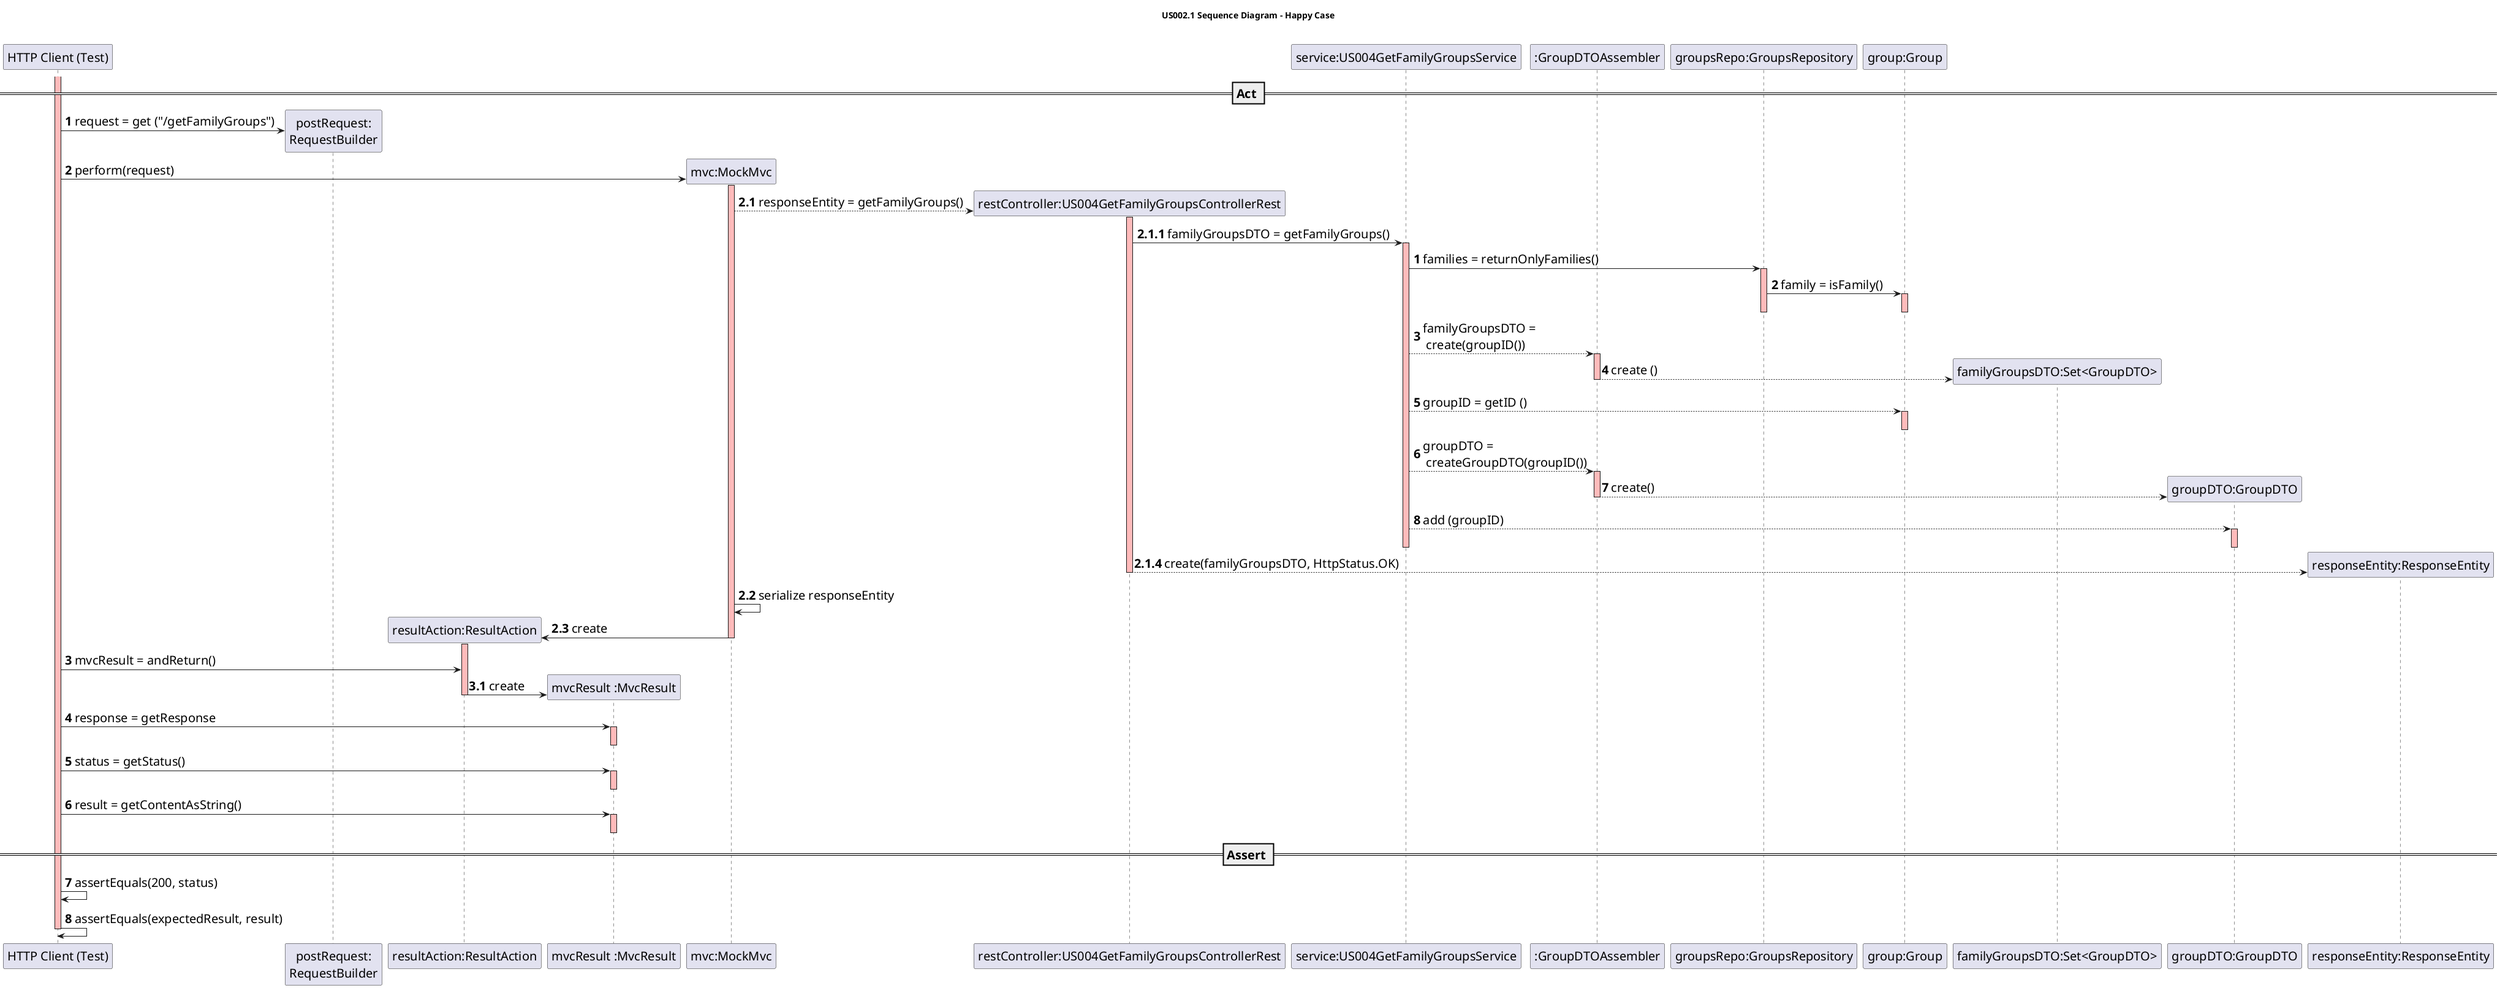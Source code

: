 @startuml

skinparam DefaultFontSize 20

title US002.1 Sequence Diagram - Happy Case

participant "HTTP Client (Test)"
participant "postRequest:\nRequestBuilder"
participant "resultAction:ResultAction"
participant "mvcResult :MvcResult"
participant "mvc:MockMvc"
participant "restController:US004GetFamilyGroupsControllerRest"
participant "service:US004GetFamilyGroupsService"
participant ":GroupDTOAssembler"
participant "groupsRepo:GroupsRepository"


autonumber
activate "HTTP Client (Test)" #FFBBBB

== Act ==

create "postRequest:\nRequestBuilder"
"HTTP Client (Test)" -> "postRequest:\nRequestBuilder" : request = get ("/getFamilyGroups")
create "mvc:MockMvc"
"HTTP Client (Test)" -> "mvc:MockMvc" : perform(request)
activate "mvc:MockMvc"  #FFBBBB

autonumber 2.1
create "restController:US004GetFamilyGroupsControllerRest"
"mvc:MockMvc"-->"restController:US004GetFamilyGroupsControllerRest" :responseEntity = getFamilyGroups()

autonumber 2.1.1
activate "restController:US004GetFamilyGroupsControllerRest" #FFBBBB
"restController:US004GetFamilyGroupsControllerRest" -> "service:US004GetFamilyGroupsService": familyGroupsDTO = getFamilyGroups()
activate "service:US004GetFamilyGroupsService" #FFBBBB

autonumber
"service:US004GetFamilyGroupsService" -> "groupsRepo:GroupsRepository" : families = returnOnlyFamilies()
activate "groupsRepo:GroupsRepository" #FFBBBB

participant "group:Group"




"groupsRepo:GroupsRepository" -> "group:Group" : family = isFamily()
activate "group:Group" #FFBBBB
deactivate "group:Group"
deactivate "groupsRepo:GroupsRepository"
"service:US004GetFamilyGroupsService" --> ":GroupDTOAssembler" : familyGroupsDTO = \n create(groupID())
activate ":GroupDTOAssembler" #FFBBBB
create "familyGroupsDTO:Set<GroupDTO>"
":GroupDTOAssembler" --> "familyGroupsDTO:Set<GroupDTO>" : create ()
deactivate ":GroupDTOAssembler" #FFBBBB
"service:US004GetFamilyGroupsService" --> "group:Group" : groupID = getID ()
activate "group:Group" #FFBBBB
deactivate "group:Group"
"service:US004GetFamilyGroupsService" --> ":GroupDTOAssembler" : groupDTO = \n createGroupDTO(groupID())

activate ":GroupDTOAssembler" #FFBBBB
create "groupDTO:GroupDTO"
":GroupDTOAssembler" --> "groupDTO:GroupDTO" :create()
deactivate ":GroupDTOAssembler" #FFBBBB
"service:US004GetFamilyGroupsService" --> "groupDTO:GroupDTO" : add (groupID)

activate "groupDTO:GroupDTO" #FFBBBB
deactivate "groupDTO:GroupDTO" #FFBBBB

deactivate "service:US004GetFamilyGroupsService"


autonumber 2.1.4
create "responseEntity:ResponseEntity"
"restController:US004GetFamilyGroupsControllerRest" --> "responseEntity:ResponseEntity": create(familyGroupsDTO, HttpStatus.OK)

deactivate "restController:US004GetFamilyGroupsControllerRest"

autonumber 2.2
"mvc:MockMvc" -> "mvc:MockMvc": serialize responseEntity

autonumber 2.3
create "resultAction:ResultAction"
"mvc:MockMvc" -> "resultAction:ResultAction" : create
activate "resultAction:ResultAction" #FFBBBB
deactivate "mvc:MockMvc"

autonumber 3

"HTTP Client (Test)" -> "resultAction:ResultAction" : mvcResult = andReturn()

create "mvcResult :MvcResult"
autonumber 3.1
"resultAction:ResultAction" -> "mvcResult :MvcResult" : create
deactivate "resultAction:ResultAction"

autonumber 4
"HTTP Client (Test)" -> "mvcResult :MvcResult" : response = getResponse
activate "mvcResult :MvcResult" #FFBBBB
deactivate "mvcResult :MvcResult"

"HTTP Client (Test)" -> "mvcResult :MvcResult" : status = getStatus()
activate "mvcResult :MvcResult" #FFBBBB
deactivate "mvcResult :MvcResult"

"HTTP Client (Test)" -> "mvcResult :MvcResult" : result = getContentAsString()
activate "mvcResult :MvcResult" #FFBBBB
deactivate "mvcResult :MvcResult"

== Assert ==
"HTTP Client (Test)" -> "HTTP Client (Test)" : assertEquals(200, status)
"HTTP Client (Test)" -> "HTTP Client (Test)" : assertEquals(expectedResult, result)
deactivate "HTTP Client (Test)"

@enduml

